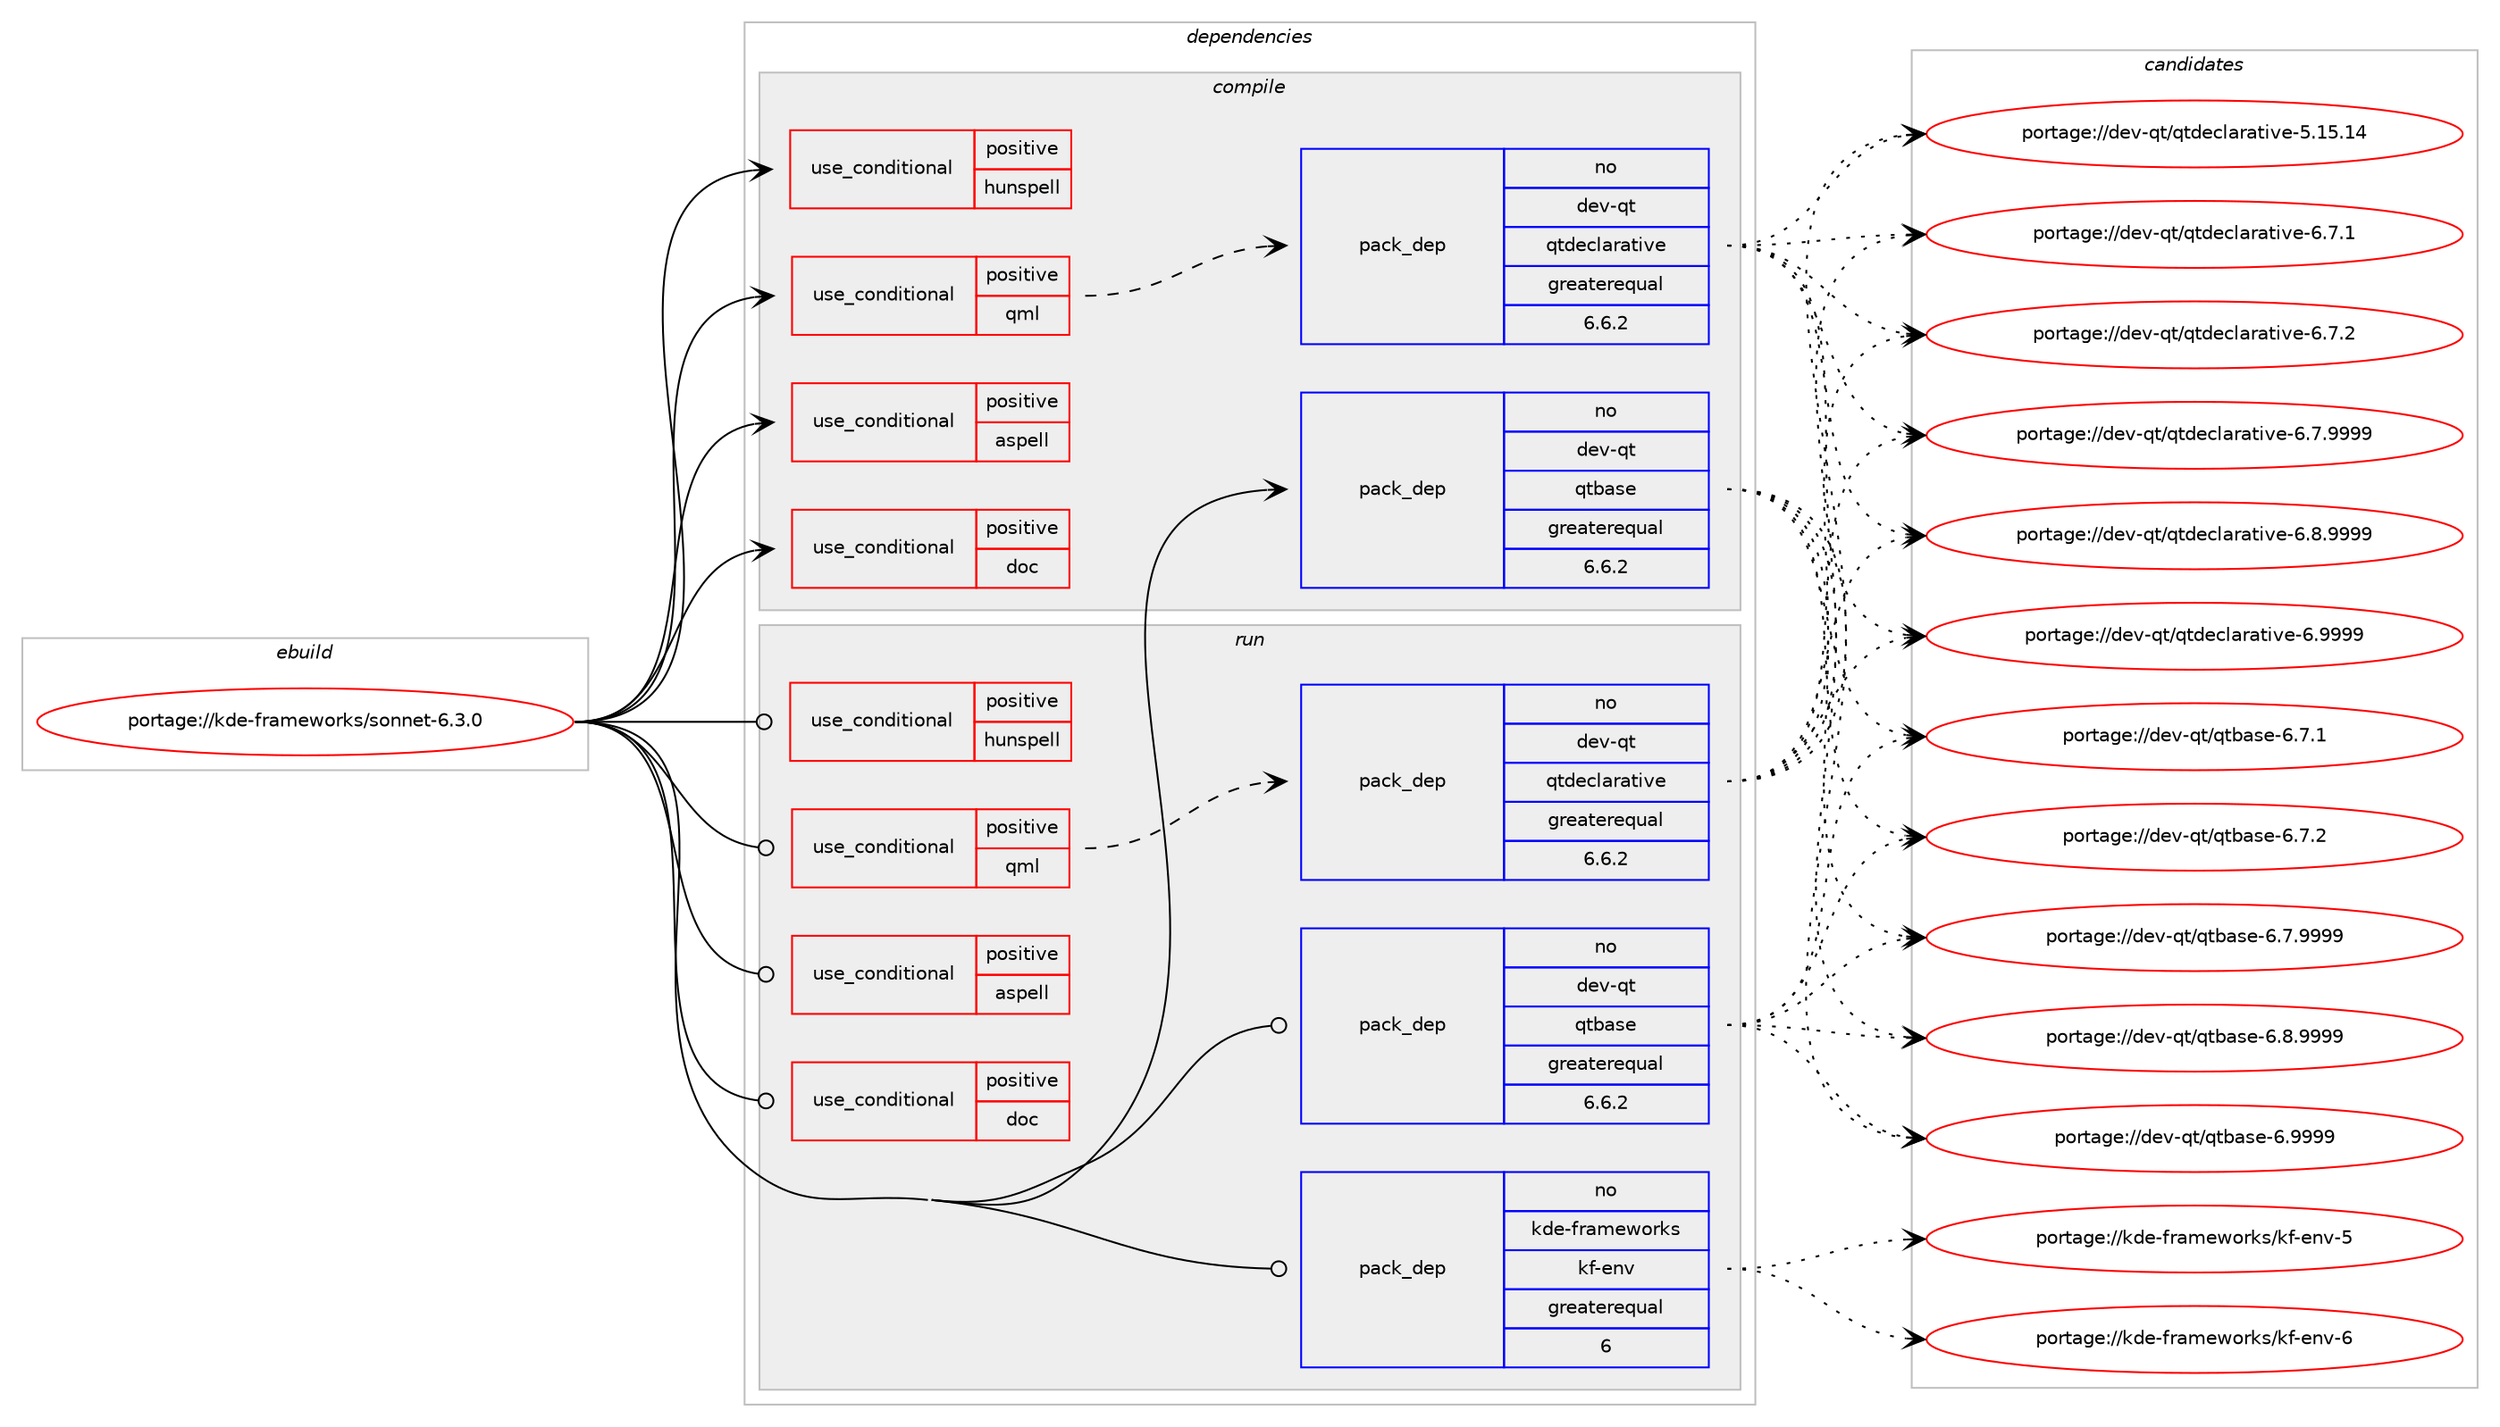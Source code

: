 digraph prolog {

# *************
# Graph options
# *************

newrank=true;
concentrate=true;
compound=true;
graph [rankdir=LR,fontname=Helvetica,fontsize=10,ranksep=1.5];#, ranksep=2.5, nodesep=0.2];
edge  [arrowhead=vee];
node  [fontname=Helvetica,fontsize=10];

# **********
# The ebuild
# **********

subgraph cluster_leftcol {
color=gray;
rank=same;
label=<<i>ebuild</i>>;
id [label="portage://kde-frameworks/sonnet-6.3.0", color=red, width=4, href="../kde-frameworks/sonnet-6.3.0.svg"];
}

# ****************
# The dependencies
# ****************

subgraph cluster_midcol {
color=gray;
label=<<i>dependencies</i>>;
subgraph cluster_compile {
fillcolor="#eeeeee";
style=filled;
label=<<i>compile</i>>;
subgraph cond66736 {
dependency138215 [label=<<TABLE BORDER="0" CELLBORDER="1" CELLSPACING="0" CELLPADDING="4"><TR><TD ROWSPAN="3" CELLPADDING="10">use_conditional</TD></TR><TR><TD>positive</TD></TR><TR><TD>aspell</TD></TR></TABLE>>, shape=none, color=red];
# *** BEGIN UNKNOWN DEPENDENCY TYPE (TODO) ***
# dependency138215 -> package_dependency(portage://kde-frameworks/sonnet-6.3.0,install,no,app-text,aspell,none,[,,],[],[])
# *** END UNKNOWN DEPENDENCY TYPE (TODO) ***

}
id:e -> dependency138215:w [weight=20,style="solid",arrowhead="vee"];
subgraph cond66737 {
dependency138216 [label=<<TABLE BORDER="0" CELLBORDER="1" CELLSPACING="0" CELLPADDING="4"><TR><TD ROWSPAN="3" CELLPADDING="10">use_conditional</TD></TR><TR><TD>positive</TD></TR><TR><TD>doc</TD></TR></TABLE>>, shape=none, color=red];
# *** BEGIN UNKNOWN DEPENDENCY TYPE (TODO) ***
# dependency138216 -> package_dependency(portage://kde-frameworks/sonnet-6.3.0,install,no,dev-qt,qt-docs,none,[,,],[slot(6)],[])
# *** END UNKNOWN DEPENDENCY TYPE (TODO) ***

}
id:e -> dependency138216:w [weight=20,style="solid",arrowhead="vee"];
subgraph cond66738 {
dependency138217 [label=<<TABLE BORDER="0" CELLBORDER="1" CELLSPACING="0" CELLPADDING="4"><TR><TD ROWSPAN="3" CELLPADDING="10">use_conditional</TD></TR><TR><TD>positive</TD></TR><TR><TD>hunspell</TD></TR></TABLE>>, shape=none, color=red];
# *** BEGIN UNKNOWN DEPENDENCY TYPE (TODO) ***
# dependency138217 -> package_dependency(portage://kde-frameworks/sonnet-6.3.0,install,no,app-text,hunspell,none,[,,],any_same_slot,[])
# *** END UNKNOWN DEPENDENCY TYPE (TODO) ***

}
id:e -> dependency138217:w [weight=20,style="solid",arrowhead="vee"];
subgraph cond66739 {
dependency138218 [label=<<TABLE BORDER="0" CELLBORDER="1" CELLSPACING="0" CELLPADDING="4"><TR><TD ROWSPAN="3" CELLPADDING="10">use_conditional</TD></TR><TR><TD>positive</TD></TR><TR><TD>qml</TD></TR></TABLE>>, shape=none, color=red];
subgraph pack69484 {
dependency138219 [label=<<TABLE BORDER="0" CELLBORDER="1" CELLSPACING="0" CELLPADDING="4" WIDTH="220"><TR><TD ROWSPAN="6" CELLPADDING="30">pack_dep</TD></TR><TR><TD WIDTH="110">no</TD></TR><TR><TD>dev-qt</TD></TR><TR><TD>qtdeclarative</TD></TR><TR><TD>greaterequal</TD></TR><TR><TD>6.6.2</TD></TR></TABLE>>, shape=none, color=blue];
}
dependency138218:e -> dependency138219:w [weight=20,style="dashed",arrowhead="vee"];
}
id:e -> dependency138218:w [weight=20,style="solid",arrowhead="vee"];
subgraph pack69485 {
dependency138220 [label=<<TABLE BORDER="0" CELLBORDER="1" CELLSPACING="0" CELLPADDING="4" WIDTH="220"><TR><TD ROWSPAN="6" CELLPADDING="30">pack_dep</TD></TR><TR><TD WIDTH="110">no</TD></TR><TR><TD>dev-qt</TD></TR><TR><TD>qtbase</TD></TR><TR><TD>greaterequal</TD></TR><TR><TD>6.6.2</TD></TR></TABLE>>, shape=none, color=blue];
}
id:e -> dependency138220:w [weight=20,style="solid",arrowhead="vee"];
# *** BEGIN UNKNOWN DEPENDENCY TYPE (TODO) ***
# id -> package_dependency(portage://kde-frameworks/sonnet-6.3.0,install,no,dev-qt,qtbase,none,[,,],[slot(6)],[])
# *** END UNKNOWN DEPENDENCY TYPE (TODO) ***

}
subgraph cluster_compileandrun {
fillcolor="#eeeeee";
style=filled;
label=<<i>compile and run</i>>;
}
subgraph cluster_run {
fillcolor="#eeeeee";
style=filled;
label=<<i>run</i>>;
subgraph cond66740 {
dependency138221 [label=<<TABLE BORDER="0" CELLBORDER="1" CELLSPACING="0" CELLPADDING="4"><TR><TD ROWSPAN="3" CELLPADDING="10">use_conditional</TD></TR><TR><TD>positive</TD></TR><TR><TD>aspell</TD></TR></TABLE>>, shape=none, color=red];
# *** BEGIN UNKNOWN DEPENDENCY TYPE (TODO) ***
# dependency138221 -> package_dependency(portage://kde-frameworks/sonnet-6.3.0,run,no,app-text,aspell,none,[,,],[],[])
# *** END UNKNOWN DEPENDENCY TYPE (TODO) ***

}
id:e -> dependency138221:w [weight=20,style="solid",arrowhead="odot"];
subgraph cond66741 {
dependency138222 [label=<<TABLE BORDER="0" CELLBORDER="1" CELLSPACING="0" CELLPADDING="4"><TR><TD ROWSPAN="3" CELLPADDING="10">use_conditional</TD></TR><TR><TD>positive</TD></TR><TR><TD>doc</TD></TR></TABLE>>, shape=none, color=red];
# *** BEGIN UNKNOWN DEPENDENCY TYPE (TODO) ***
# dependency138222 -> package_dependency(portage://kde-frameworks/sonnet-6.3.0,run,no,dev-qt,qt-docs,none,[,,],[slot(6)],[])
# *** END UNKNOWN DEPENDENCY TYPE (TODO) ***

}
id:e -> dependency138222:w [weight=20,style="solid",arrowhead="odot"];
subgraph cond66742 {
dependency138223 [label=<<TABLE BORDER="0" CELLBORDER="1" CELLSPACING="0" CELLPADDING="4"><TR><TD ROWSPAN="3" CELLPADDING="10">use_conditional</TD></TR><TR><TD>positive</TD></TR><TR><TD>hunspell</TD></TR></TABLE>>, shape=none, color=red];
# *** BEGIN UNKNOWN DEPENDENCY TYPE (TODO) ***
# dependency138223 -> package_dependency(portage://kde-frameworks/sonnet-6.3.0,run,no,app-text,hunspell,none,[,,],any_same_slot,[])
# *** END UNKNOWN DEPENDENCY TYPE (TODO) ***

}
id:e -> dependency138223:w [weight=20,style="solid",arrowhead="odot"];
subgraph cond66743 {
dependency138224 [label=<<TABLE BORDER="0" CELLBORDER="1" CELLSPACING="0" CELLPADDING="4"><TR><TD ROWSPAN="3" CELLPADDING="10">use_conditional</TD></TR><TR><TD>positive</TD></TR><TR><TD>qml</TD></TR></TABLE>>, shape=none, color=red];
subgraph pack69486 {
dependency138225 [label=<<TABLE BORDER="0" CELLBORDER="1" CELLSPACING="0" CELLPADDING="4" WIDTH="220"><TR><TD ROWSPAN="6" CELLPADDING="30">pack_dep</TD></TR><TR><TD WIDTH="110">no</TD></TR><TR><TD>dev-qt</TD></TR><TR><TD>qtdeclarative</TD></TR><TR><TD>greaterequal</TD></TR><TR><TD>6.6.2</TD></TR></TABLE>>, shape=none, color=blue];
}
dependency138224:e -> dependency138225:w [weight=20,style="dashed",arrowhead="vee"];
}
id:e -> dependency138224:w [weight=20,style="solid",arrowhead="odot"];
subgraph pack69487 {
dependency138226 [label=<<TABLE BORDER="0" CELLBORDER="1" CELLSPACING="0" CELLPADDING="4" WIDTH="220"><TR><TD ROWSPAN="6" CELLPADDING="30">pack_dep</TD></TR><TR><TD WIDTH="110">no</TD></TR><TR><TD>dev-qt</TD></TR><TR><TD>qtbase</TD></TR><TR><TD>greaterequal</TD></TR><TR><TD>6.6.2</TD></TR></TABLE>>, shape=none, color=blue];
}
id:e -> dependency138226:w [weight=20,style="solid",arrowhead="odot"];
# *** BEGIN UNKNOWN DEPENDENCY TYPE (TODO) ***
# id -> package_dependency(portage://kde-frameworks/sonnet-6.3.0,run,no,dev-qt,qtbase,none,[,,],[slot(6)],[])
# *** END UNKNOWN DEPENDENCY TYPE (TODO) ***

subgraph pack69488 {
dependency138227 [label=<<TABLE BORDER="0" CELLBORDER="1" CELLSPACING="0" CELLPADDING="4" WIDTH="220"><TR><TD ROWSPAN="6" CELLPADDING="30">pack_dep</TD></TR><TR><TD WIDTH="110">no</TD></TR><TR><TD>kde-frameworks</TD></TR><TR><TD>kf-env</TD></TR><TR><TD>greaterequal</TD></TR><TR><TD>6</TD></TR></TABLE>>, shape=none, color=blue];
}
id:e -> dependency138227:w [weight=20,style="solid",arrowhead="odot"];
}
}

# **************
# The candidates
# **************

subgraph cluster_choices {
rank=same;
color=gray;
label=<<i>candidates</i>>;

subgraph choice69484 {
color=black;
nodesep=1;
choice10010111845113116471131161001019910897114971161051181014553464953464952 [label="portage://dev-qt/qtdeclarative-5.15.14", color=red, width=4,href="../dev-qt/qtdeclarative-5.15.14.svg"];
choice1001011184511311647113116100101991089711497116105118101455446554649 [label="portage://dev-qt/qtdeclarative-6.7.1", color=red, width=4,href="../dev-qt/qtdeclarative-6.7.1.svg"];
choice1001011184511311647113116100101991089711497116105118101455446554650 [label="portage://dev-qt/qtdeclarative-6.7.2", color=red, width=4,href="../dev-qt/qtdeclarative-6.7.2.svg"];
choice1001011184511311647113116100101991089711497116105118101455446554657575757 [label="portage://dev-qt/qtdeclarative-6.7.9999", color=red, width=4,href="../dev-qt/qtdeclarative-6.7.9999.svg"];
choice1001011184511311647113116100101991089711497116105118101455446564657575757 [label="portage://dev-qt/qtdeclarative-6.8.9999", color=red, width=4,href="../dev-qt/qtdeclarative-6.8.9999.svg"];
choice100101118451131164711311610010199108971149711610511810145544657575757 [label="portage://dev-qt/qtdeclarative-6.9999", color=red, width=4,href="../dev-qt/qtdeclarative-6.9999.svg"];
dependency138219:e -> choice10010111845113116471131161001019910897114971161051181014553464953464952:w [style=dotted,weight="100"];
dependency138219:e -> choice1001011184511311647113116100101991089711497116105118101455446554649:w [style=dotted,weight="100"];
dependency138219:e -> choice1001011184511311647113116100101991089711497116105118101455446554650:w [style=dotted,weight="100"];
dependency138219:e -> choice1001011184511311647113116100101991089711497116105118101455446554657575757:w [style=dotted,weight="100"];
dependency138219:e -> choice1001011184511311647113116100101991089711497116105118101455446564657575757:w [style=dotted,weight="100"];
dependency138219:e -> choice100101118451131164711311610010199108971149711610511810145544657575757:w [style=dotted,weight="100"];
}
subgraph choice69485 {
color=black;
nodesep=1;
choice10010111845113116471131169897115101455446554649 [label="portage://dev-qt/qtbase-6.7.1", color=red, width=4,href="../dev-qt/qtbase-6.7.1.svg"];
choice10010111845113116471131169897115101455446554650 [label="portage://dev-qt/qtbase-6.7.2", color=red, width=4,href="../dev-qt/qtbase-6.7.2.svg"];
choice10010111845113116471131169897115101455446554657575757 [label="portage://dev-qt/qtbase-6.7.9999", color=red, width=4,href="../dev-qt/qtbase-6.7.9999.svg"];
choice10010111845113116471131169897115101455446564657575757 [label="portage://dev-qt/qtbase-6.8.9999", color=red, width=4,href="../dev-qt/qtbase-6.8.9999.svg"];
choice1001011184511311647113116989711510145544657575757 [label="portage://dev-qt/qtbase-6.9999", color=red, width=4,href="../dev-qt/qtbase-6.9999.svg"];
dependency138220:e -> choice10010111845113116471131169897115101455446554649:w [style=dotted,weight="100"];
dependency138220:e -> choice10010111845113116471131169897115101455446554650:w [style=dotted,weight="100"];
dependency138220:e -> choice10010111845113116471131169897115101455446554657575757:w [style=dotted,weight="100"];
dependency138220:e -> choice10010111845113116471131169897115101455446564657575757:w [style=dotted,weight="100"];
dependency138220:e -> choice1001011184511311647113116989711510145544657575757:w [style=dotted,weight="100"];
}
subgraph choice69486 {
color=black;
nodesep=1;
choice10010111845113116471131161001019910897114971161051181014553464953464952 [label="portage://dev-qt/qtdeclarative-5.15.14", color=red, width=4,href="../dev-qt/qtdeclarative-5.15.14.svg"];
choice1001011184511311647113116100101991089711497116105118101455446554649 [label="portage://dev-qt/qtdeclarative-6.7.1", color=red, width=4,href="../dev-qt/qtdeclarative-6.7.1.svg"];
choice1001011184511311647113116100101991089711497116105118101455446554650 [label="portage://dev-qt/qtdeclarative-6.7.2", color=red, width=4,href="../dev-qt/qtdeclarative-6.7.2.svg"];
choice1001011184511311647113116100101991089711497116105118101455446554657575757 [label="portage://dev-qt/qtdeclarative-6.7.9999", color=red, width=4,href="../dev-qt/qtdeclarative-6.7.9999.svg"];
choice1001011184511311647113116100101991089711497116105118101455446564657575757 [label="portage://dev-qt/qtdeclarative-6.8.9999", color=red, width=4,href="../dev-qt/qtdeclarative-6.8.9999.svg"];
choice100101118451131164711311610010199108971149711610511810145544657575757 [label="portage://dev-qt/qtdeclarative-6.9999", color=red, width=4,href="../dev-qt/qtdeclarative-6.9999.svg"];
dependency138225:e -> choice10010111845113116471131161001019910897114971161051181014553464953464952:w [style=dotted,weight="100"];
dependency138225:e -> choice1001011184511311647113116100101991089711497116105118101455446554649:w [style=dotted,weight="100"];
dependency138225:e -> choice1001011184511311647113116100101991089711497116105118101455446554650:w [style=dotted,weight="100"];
dependency138225:e -> choice1001011184511311647113116100101991089711497116105118101455446554657575757:w [style=dotted,weight="100"];
dependency138225:e -> choice1001011184511311647113116100101991089711497116105118101455446564657575757:w [style=dotted,weight="100"];
dependency138225:e -> choice100101118451131164711311610010199108971149711610511810145544657575757:w [style=dotted,weight="100"];
}
subgraph choice69487 {
color=black;
nodesep=1;
choice10010111845113116471131169897115101455446554649 [label="portage://dev-qt/qtbase-6.7.1", color=red, width=4,href="../dev-qt/qtbase-6.7.1.svg"];
choice10010111845113116471131169897115101455446554650 [label="portage://dev-qt/qtbase-6.7.2", color=red, width=4,href="../dev-qt/qtbase-6.7.2.svg"];
choice10010111845113116471131169897115101455446554657575757 [label="portage://dev-qt/qtbase-6.7.9999", color=red, width=4,href="../dev-qt/qtbase-6.7.9999.svg"];
choice10010111845113116471131169897115101455446564657575757 [label="portage://dev-qt/qtbase-6.8.9999", color=red, width=4,href="../dev-qt/qtbase-6.8.9999.svg"];
choice1001011184511311647113116989711510145544657575757 [label="portage://dev-qt/qtbase-6.9999", color=red, width=4,href="../dev-qt/qtbase-6.9999.svg"];
dependency138226:e -> choice10010111845113116471131169897115101455446554649:w [style=dotted,weight="100"];
dependency138226:e -> choice10010111845113116471131169897115101455446554650:w [style=dotted,weight="100"];
dependency138226:e -> choice10010111845113116471131169897115101455446554657575757:w [style=dotted,weight="100"];
dependency138226:e -> choice10010111845113116471131169897115101455446564657575757:w [style=dotted,weight="100"];
dependency138226:e -> choice1001011184511311647113116989711510145544657575757:w [style=dotted,weight="100"];
}
subgraph choice69488 {
color=black;
nodesep=1;
choice107100101451021149710910111911111410711547107102451011101184553 [label="portage://kde-frameworks/kf-env-5", color=red, width=4,href="../kde-frameworks/kf-env-5.svg"];
choice107100101451021149710910111911111410711547107102451011101184554 [label="portage://kde-frameworks/kf-env-6", color=red, width=4,href="../kde-frameworks/kf-env-6.svg"];
dependency138227:e -> choice107100101451021149710910111911111410711547107102451011101184553:w [style=dotted,weight="100"];
dependency138227:e -> choice107100101451021149710910111911111410711547107102451011101184554:w [style=dotted,weight="100"];
}
}

}
